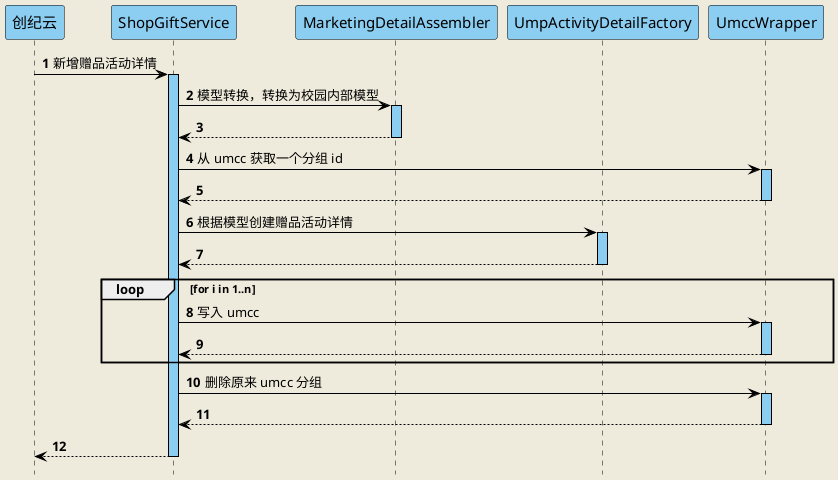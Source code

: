 @startuml
'https://plantuml.com/sequence-diagram
hide footbox
skinparam backgroundColor #EEEBDC
autoActivate on
autonumber

skinparam sequence {
ArrowColor black
ActorBorderColor black
LifeLineBorderColor black
LifeLineBackgroundColor #8CCEF1

ParticipantBorderColor black
ParticipantBackgroundColor #8CCEF1
'ParticipantFontName Impact
ParticipantFontSize 15
ParticipantFontColor black

ActorBackgroundColor #8CCEF1
ActorFontColor black
ActorFontSize 15
ActorFontName Aapex
}


participant 创纪云 as saas
participant ShopGiftService as ShopGiftService
participant MarketingDetailAssembler as MarketingDetailAssembler
participant UmpActivityDetailFactory as UmpActivityDetailFactory
participant UmccWrapper as UmccWrapper

saas -> ShopGiftService: 新增赠品活动详情

ShopGiftService -> MarketingDetailAssembler : 模型转换，转换为校园内部模型
return

ShopGiftService -> UmccWrapper : 从 umcc 获取一个分组 id
return

ShopGiftService -> UmpActivityDetailFactory : 根据模型创建赠品活动详情
return

loop for i in 1..n
    ShopGiftService -> UmccWrapper : 写入 umcc
return
end loop

ShopGiftService -> UmccWrapper : 删除原来 umcc 分组
return


return

@enduml